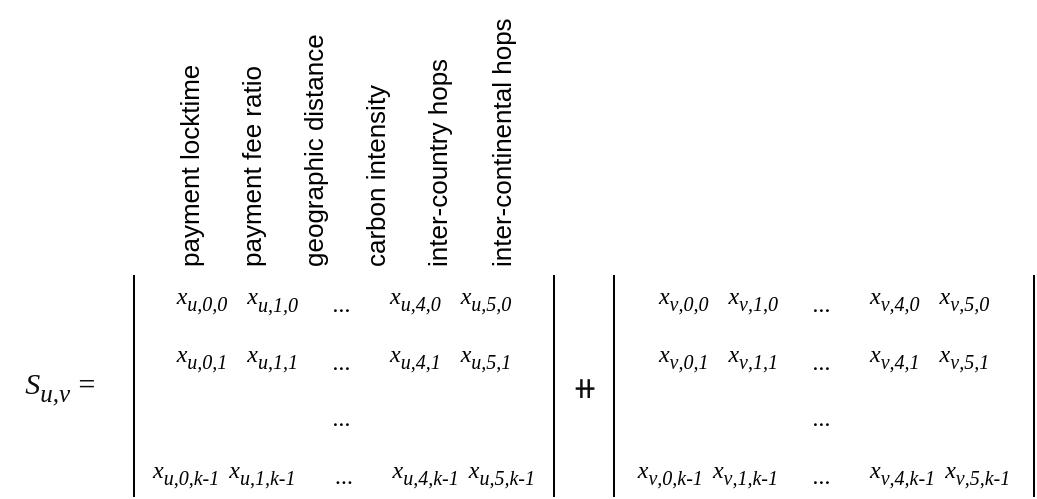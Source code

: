 <mxfile version="24.8.4">
  <diagram name="Page-1" id="JWSUd8eiwI_bRO1IDk6O">
    <mxGraphModel grid="1" page="1" gridSize="10" guides="1" tooltips="1" connect="1" arrows="1" fold="1" pageScale="1" pageWidth="827" pageHeight="1169" math="0" shadow="0">
      <root>
        <mxCell id="0" />
        <mxCell id="1" parent="0" />
        <mxCell id="LC9r17rcyAPtq-gb2Cuy-3" value="&lt;span style=&quot;font-size: 13px; background-color: initial;&quot;&gt;payment locktime&lt;/span&gt;&lt;div&gt;&lt;span style=&quot;font-size: 13px;&quot;&gt;&lt;br&gt;&lt;/span&gt;&lt;span style=&quot;font-size: 13px; background-color: initial;&quot;&gt;payment fee ratio&lt;/span&gt;&lt;br&gt;&lt;span style=&quot;font-size: 13px; background-color: initial;&quot;&gt;&lt;br&gt;&lt;/span&gt;&lt;/div&gt;&lt;div&gt;&lt;span style=&quot;font-size: 13px; background-color: initial;&quot;&gt;geographic distance&lt;/span&gt;&lt;br&gt;&lt;span style=&quot;font-size: 13px; background-color: initial;&quot;&gt;&lt;br&gt;&lt;/span&gt;&lt;/div&gt;&lt;div&gt;&lt;span style=&quot;font-size: 13px; background-color: initial;&quot;&gt;carbon intensity&lt;/span&gt;&lt;br&gt;&lt;span style=&quot;font-size: 13px; background-color: initial;&quot;&gt;&lt;br&gt;&lt;/span&gt;&lt;/div&gt;&lt;div&gt;&lt;span style=&quot;font-size: 13px; background-color: initial;&quot;&gt;inter-country hops&lt;/span&gt;&lt;br&gt;&lt;span style=&quot;font-size: 13px; background-color: initial;&quot;&gt;&lt;br&gt;&lt;/span&gt;&lt;/div&gt;&lt;div&gt;&lt;span style=&quot;font-size: 13px; background-color: initial;&quot;&gt;inter-continental hops&lt;/span&gt;&lt;/div&gt;" style="text;strokeColor=none;fillColor=none;html=1;whiteSpace=wrap;verticalAlign=middle;overflow=hidden;rotation=-90;" vertex="1" parent="1">
          <mxGeometry x="147.5" y="20" width="135" height="200" as="geometry" />
        </mxCell>
        <mxCell id="LC9r17rcyAPtq-gb2Cuy-7" value="&lt;font style=&quot;text-wrap-mode: nowrap;&quot;&gt;&lt;i&gt;&lt;span style=&quot;text-wrap-mode: wrap;&quot;&gt;x&lt;/span&gt;&lt;sub style=&quot;text-wrap-mode: wrap;&quot;&gt;u,0,0&amp;nbsp; &amp;nbsp;&amp;nbsp;&lt;/sub&gt;&lt;span style=&quot;text-wrap-mode: wrap;&quot;&gt;x&lt;/span&gt;&lt;sub style=&quot;text-wrap-mode: wrap;&quot;&gt;u,1,0&amp;nbsp; &amp;nbsp; &amp;nbsp; &amp;nbsp;&lt;span style=&quot;font-size: 12px;&quot;&gt;...&amp;nbsp; &amp;nbsp;&amp;nbsp;&lt;/span&gt;&lt;/sub&gt;&lt;sub style=&quot;text-wrap-mode: wrap;&quot;&gt;&amp;nbsp; &amp;nbsp;&lt;/sub&gt;&lt;span style=&quot;text-wrap-mode: wrap;&quot;&gt;x&lt;/span&gt;&lt;sub style=&quot;text-wrap-mode: wrap;&quot;&gt;u,4,0&amp;nbsp; &amp;nbsp;&amp;nbsp;&lt;/sub&gt;&lt;span style=&quot;text-wrap-mode: wrap;&quot;&gt;x&lt;/span&gt;&lt;sub style=&quot;text-wrap-mode: wrap;&quot;&gt;u,5,0&lt;/sub&gt;&lt;/i&gt;&lt;/font&gt;&lt;div style=&quot;font-size: 24px; text-wrap-mode: nowrap;&quot;&gt;&lt;font style=&quot;font-size: 12px;&quot;&gt;&lt;i&gt;&lt;span style=&quot;text-wrap-mode: wrap;&quot;&gt;x&lt;/span&gt;&lt;sub style=&quot;text-wrap-mode: wrap;&quot;&gt;u,0,1&amp;nbsp; &amp;nbsp;&amp;nbsp;&lt;/sub&gt;&lt;span style=&quot;text-wrap-mode: wrap;&quot;&gt;x&lt;/span&gt;&lt;sub style=&quot;text-wrap-mode: wrap;&quot;&gt;u,1,1&amp;nbsp;&lt;/sub&gt;&lt;/i&gt;&lt;i&gt;&lt;sub style=&quot;text-wrap-mode: wrap;&quot;&gt;&amp;nbsp; &amp;nbsp; &amp;nbsp;&amp;nbsp;&lt;span style=&quot;font-size: 12px;&quot;&gt;...&amp;nbsp; &amp;nbsp;&amp;nbsp;&lt;/span&gt;&lt;/sub&gt;&lt;sub style=&quot;text-wrap-mode: wrap;&quot;&gt;&amp;nbsp; &amp;nbsp;&lt;/sub&gt;&lt;/i&gt;&lt;i&gt;&lt;span style=&quot;text-wrap-mode: wrap;&quot;&gt;x&lt;/span&gt;&lt;sub style=&quot;text-wrap-mode: wrap;&quot;&gt;u,4,1&amp;nbsp; &amp;nbsp;&amp;nbsp;&lt;/sub&gt;&lt;span style=&quot;text-wrap-mode: wrap;&quot;&gt;x&lt;/span&gt;&lt;sub style=&quot;text-wrap-mode: wrap;&quot;&gt;u,5,1&lt;/sub&gt;&lt;/i&gt;&lt;/font&gt;&lt;/div&gt;&lt;div style=&quot;font-size: 24px; text-wrap-mode: nowrap;&quot;&gt;&lt;i style=&quot;font-size: 12px;&quot;&gt;&lt;sub style=&quot;text-wrap-mode: wrap;&quot;&gt;&amp;nbsp; &amp;nbsp; &amp;nbsp; &amp;nbsp;&lt;span style=&quot;font-size: 12px;&quot;&gt;...&amp;nbsp; &amp;nbsp;&amp;nbsp;&lt;/span&gt;&lt;/sub&gt;&lt;sub style=&quot;text-wrap-mode: wrap;&quot;&gt;&amp;nbsp; &amp;nbsp;&lt;/sub&gt;&lt;/i&gt;&lt;/div&gt;&lt;div style=&quot;font-size: 24px; text-wrap-mode: nowrap;&quot;&gt;&lt;font style=&quot;font-size: 12px;&quot;&gt;&lt;i&gt;&lt;span style=&quot;text-wrap-mode: wrap;&quot;&gt;x&lt;/span&gt;&lt;sub style=&quot;text-wrap-mode: wrap;&quot;&gt;u,0,k-1&amp;nbsp;&amp;nbsp;&lt;/sub&gt;&lt;span style=&quot;text-wrap-mode: wrap;&quot;&gt;x&lt;/span&gt;&lt;sub style=&quot;text-wrap-mode: wrap;&quot;&gt;u,1,k-1&amp;nbsp;&lt;/sub&gt;&lt;/i&gt;&lt;i&gt;&lt;sub style=&quot;text-wrap-mode: wrap;&quot;&gt;&amp;nbsp; &amp;nbsp; &amp;nbsp; &amp;nbsp;&lt;span style=&quot;font-size: 12px;&quot;&gt;...&amp;nbsp; &amp;nbsp;&amp;nbsp;&lt;/span&gt;&lt;/sub&gt;&lt;sub style=&quot;text-wrap-mode: wrap;&quot;&gt;&amp;nbsp; &amp;nbsp;&lt;/sub&gt;&lt;/i&gt;&lt;i&gt;&lt;span style=&quot;text-wrap-mode: wrap;&quot;&gt;x&lt;/span&gt;&lt;sub style=&quot;text-wrap-mode: wrap;&quot;&gt;u,4,k-1&amp;nbsp;&amp;nbsp;&lt;/sub&gt;&lt;span style=&quot;text-wrap-mode: wrap;&quot;&gt;x&lt;/span&gt;&lt;sub style=&quot;text-wrap-mode: wrap;&quot;&gt;u,5,k-1&lt;/sub&gt;&lt;/i&gt;&lt;/font&gt;&lt;/div&gt;" style="shape=partialRectangle;whiteSpace=wrap;html=1;bottom=0;top=0;fillColor=none;fontFamily=Times New Roman;" vertex="1" parent="1">
          <mxGeometry x="110" y="190" width="210" height="110" as="geometry" />
        </mxCell>
        <mxCell id="LC9r17rcyAPtq-gb2Cuy-8" value="&lt;span style=&quot;color: rgb(12, 13, 14); font-family: Georgia, Cambria, &amp;quot;Times New Roman&amp;quot;, Times, serif; font-size: 15px; text-align: left; text-wrap-mode: wrap; background-color: rgb(255, 255, 255);&quot;&gt;⧺&lt;/span&gt;" style="text;html=1;align=center;verticalAlign=middle;resizable=0;points=[];autosize=1;strokeColor=none;fillColor=none;" vertex="1" parent="1">
          <mxGeometry x="320" y="230" width="30" height="30" as="geometry" />
        </mxCell>
        <mxCell id="LC9r17rcyAPtq-gb2Cuy-9" value="&lt;font style=&quot;text-wrap-mode: nowrap;&quot;&gt;&lt;i&gt;&lt;span style=&quot;text-wrap-mode: wrap;&quot;&gt;x&lt;/span&gt;&lt;/i&gt;&lt;i style=&quot;color: rgb(12, 13, 14); font-family: Georgia, Cambria, &amp;quot;Times New Roman&amp;quot;, Times, serif; text-align: left; text-wrap-mode: wrap;&quot;&gt;&lt;sub style=&quot;&quot;&gt;&lt;font style=&quot;font-size: 10px;&quot;&gt;v&lt;/font&gt;&lt;/sub&gt;&lt;/i&gt;&lt;i&gt;&lt;sub style=&quot;text-wrap-mode: wrap;&quot;&gt;,0,0&amp;nbsp; &amp;nbsp;&amp;nbsp;&lt;/sub&gt;&lt;span style=&quot;text-wrap-mode: wrap;&quot;&gt;x&lt;/span&gt;&lt;/i&gt;&lt;i style=&quot;text-wrap-mode: wrap; color: rgb(12, 13, 14); font-family: Georgia, Cambria, &amp;quot;Times New Roman&amp;quot;, Times, serif; text-align: left;&quot;&gt;&lt;sub&gt;v&lt;/sub&gt;&lt;/i&gt;&lt;i&gt;&lt;sub style=&quot;text-wrap-mode: wrap;&quot;&gt;,1,0&lt;/sub&gt;&lt;/i&gt;&lt;i&gt;&lt;sub style=&quot;text-wrap-mode: wrap;&quot;&gt;&amp;nbsp; &amp;nbsp; &amp;nbsp; &amp;nbsp;&lt;span style=&quot;font-size: 12px;&quot;&gt;...&amp;nbsp; &amp;nbsp;&amp;nbsp;&lt;/span&gt;&lt;/sub&gt;&lt;sub style=&quot;text-wrap-mode: wrap;&quot;&gt;&amp;nbsp; &amp;nbsp;&lt;/sub&gt;&lt;/i&gt;&lt;i&gt;&lt;span style=&quot;text-wrap-mode: wrap;&quot;&gt;x&lt;/span&gt;&lt;/i&gt;&lt;i style=&quot;text-wrap-mode: wrap; color: rgb(12, 13, 14); font-family: Georgia, Cambria, &amp;quot;Times New Roman&amp;quot;, Times, serif; text-align: left;&quot;&gt;&lt;sub&gt;v&lt;/sub&gt;&lt;/i&gt;&lt;i&gt;&lt;sub style=&quot;text-wrap-mode: wrap;&quot;&gt;,4,0&amp;nbsp; &amp;nbsp;&amp;nbsp;&lt;/sub&gt;&lt;span style=&quot;text-wrap-mode: wrap;&quot;&gt;x&lt;/span&gt;&lt;/i&gt;&lt;i style=&quot;text-wrap-mode: wrap; color: rgb(12, 13, 14); font-family: Georgia, Cambria, &amp;quot;Times New Roman&amp;quot;, Times, serif; text-align: left;&quot;&gt;&lt;sub&gt;v&lt;/sub&gt;&lt;/i&gt;&lt;i&gt;&lt;sub style=&quot;text-wrap-mode: wrap;&quot;&gt;,5,0&lt;/sub&gt;&lt;/i&gt;&lt;/font&gt;&lt;div style=&quot;font-size: 24px; text-wrap-mode: nowrap;&quot;&gt;&lt;font style=&quot;font-size: 12px;&quot;&gt;&lt;i&gt;&lt;span style=&quot;text-wrap-mode: wrap;&quot;&gt;x&lt;/span&gt;&lt;/i&gt;&lt;/font&gt;&lt;i style=&quot;background-color: initial; font-size: 12px; text-wrap-mode: wrap; color: rgb(12, 13, 14); font-family: Georgia, Cambria, &amp;quot;Times New Roman&amp;quot;, Times, serif; text-align: left;&quot;&gt;&lt;sub&gt;v&lt;/sub&gt;&lt;/i&gt;&lt;font style=&quot;background-color: initial; font-size: 12px;&quot;&gt;&lt;i&gt;&lt;sub style=&quot;text-wrap-mode: wrap;&quot;&gt;,0,1&amp;nbsp; &amp;nbsp;&amp;nbsp;&lt;/sub&gt;&lt;span style=&quot;text-wrap-mode: wrap;&quot;&gt;x&lt;/span&gt;&lt;/i&gt;&lt;/font&gt;&lt;i style=&quot;background-color: initial; text-wrap-mode: wrap; font-size: 12px; color: rgb(12, 13, 14); font-family: Georgia, Cambria, &amp;quot;Times New Roman&amp;quot;, Times, serif; text-align: left;&quot;&gt;&lt;sub&gt;v&lt;/sub&gt;&lt;/i&gt;&lt;i style=&quot;background-color: initial; font-size: 12px;&quot;&gt;&lt;sub style=&quot;text-wrap-mode: wrap;&quot;&gt;,1,1&lt;/sub&gt;&lt;/i&gt;&lt;i style=&quot;background-color: initial; font-size: 12px;&quot;&gt;&lt;sub style=&quot;text-wrap-mode: wrap;&quot;&gt;&amp;nbsp; &amp;nbsp; &amp;nbsp; &amp;nbsp;&lt;span style=&quot;font-size: 12px;&quot;&gt;...&amp;nbsp; &amp;nbsp;&amp;nbsp;&lt;/span&gt;&lt;/sub&gt;&lt;sub style=&quot;text-wrap-mode: wrap;&quot;&gt;&amp;nbsp; &amp;nbsp;&lt;/sub&gt;&lt;/i&gt;&lt;i style=&quot;background-color: initial; font-size: 12px;&quot;&gt;&lt;span style=&quot;text-wrap-mode: wrap;&quot;&gt;x&lt;/span&gt;&lt;/i&gt;&lt;i style=&quot;background-color: initial; font-size: 12px; text-wrap-mode: wrap; color: rgb(12, 13, 14); font-family: Georgia, Cambria, &amp;quot;Times New Roman&amp;quot;, Times, serif; text-align: left;&quot;&gt;&lt;sub&gt;v&lt;/sub&gt;&lt;/i&gt;&lt;i style=&quot;background-color: initial; font-size: 12px;&quot;&gt;&lt;sub style=&quot;text-wrap-mode: wrap;&quot;&gt;,4,1&amp;nbsp; &amp;nbsp;&amp;nbsp;&lt;/sub&gt;&lt;span style=&quot;text-wrap-mode: wrap;&quot;&gt;x&lt;/span&gt;&lt;/i&gt;&lt;i style=&quot;background-color: initial; font-size: 12px; text-wrap-mode: wrap; color: rgb(12, 13, 14); font-family: Georgia, Cambria, &amp;quot;Times New Roman&amp;quot;, Times, serif; text-align: left;&quot;&gt;&lt;sub&gt;v&lt;/sub&gt;&lt;/i&gt;&lt;i style=&quot;background-color: initial; font-size: 12px;&quot;&gt;&lt;sub style=&quot;text-wrap-mode: wrap;&quot;&gt;,5,1&lt;/sub&gt;&lt;/i&gt;&lt;/div&gt;&lt;div style=&quot;font-size: 24px; text-wrap-mode: nowrap;&quot;&gt;&lt;i style=&quot;font-size: 12px;&quot;&gt;&lt;sub style=&quot;text-wrap-mode: wrap;&quot;&gt;&amp;nbsp; &amp;nbsp; &amp;nbsp; &amp;nbsp;&lt;span style=&quot;font-size: 12px;&quot;&gt;...&amp;nbsp; &amp;nbsp;&amp;nbsp;&lt;/span&gt;&lt;/sub&gt;&lt;sub style=&quot;text-wrap-mode: wrap;&quot;&gt;&amp;nbsp; &amp;nbsp;&lt;/sub&gt;&lt;/i&gt;&lt;/div&gt;&lt;div style=&quot;font-size: 24px; text-wrap-mode: nowrap;&quot;&gt;&lt;font style=&quot;font-size: 12px;&quot;&gt;&lt;i&gt;&lt;span style=&quot;text-wrap-mode: wrap;&quot;&gt;x&lt;/span&gt;&lt;/i&gt;&lt;/font&gt;&lt;i style=&quot;background-color: initial; font-size: 12px; text-wrap-mode: wrap; color: rgb(12, 13, 14); font-family: Georgia, Cambria, &amp;quot;Times New Roman&amp;quot;, Times, serif; text-align: left;&quot;&gt;&lt;sub&gt;v&lt;/sub&gt;&lt;/i&gt;&lt;font style=&quot;background-color: initial; font-size: 12px;&quot;&gt;&lt;i&gt;&lt;sub style=&quot;text-wrap-mode: wrap;&quot;&gt;,0,k-1&amp;nbsp;&amp;nbsp;&lt;/sub&gt;&lt;span style=&quot;text-wrap-mode: wrap;&quot;&gt;x&lt;/span&gt;&lt;/i&gt;&lt;/font&gt;&lt;i style=&quot;background-color: initial; text-wrap-mode: wrap; font-size: 12px; color: rgb(12, 13, 14); font-family: Georgia, Cambria, &amp;quot;Times New Roman&amp;quot;, Times, serif; text-align: left;&quot;&gt;&lt;sub&gt;v&lt;/sub&gt;&lt;/i&gt;&lt;font style=&quot;background-color: initial; font-size: 12px;&quot;&gt;&lt;i&gt;&lt;sub style=&quot;text-wrap-mode: wrap;&quot;&gt;,1,k-1&lt;/sub&gt;&lt;/i&gt;&lt;i&gt;&lt;sub style=&quot;text-wrap-mode: wrap;&quot;&gt;&amp;nbsp; &amp;nbsp; &amp;nbsp; &amp;nbsp;&lt;span style=&quot;font-size: 12px;&quot;&gt;...&amp;nbsp; &amp;nbsp;&amp;nbsp;&lt;/span&gt;&lt;/sub&gt;&lt;sub style=&quot;text-wrap-mode: wrap;&quot;&gt;&amp;nbsp; &amp;nbsp;&lt;/sub&gt;&lt;/i&gt;&lt;i&gt;&lt;span style=&quot;text-wrap-mode: wrap;&quot;&gt;x&lt;/span&gt;&lt;/i&gt;&lt;/font&gt;&lt;i style=&quot;background-color: initial; text-wrap-mode: wrap; font-size: 12px; color: rgb(12, 13, 14); font-family: Georgia, Cambria, &amp;quot;Times New Roman&amp;quot;, Times, serif; text-align: left;&quot;&gt;&lt;sub&gt;v&lt;/sub&gt;&lt;/i&gt;&lt;font style=&quot;background-color: initial; font-size: 12px;&quot;&gt;&lt;i&gt;&lt;sub style=&quot;text-wrap-mode: wrap;&quot;&gt;,4,k-1&amp;nbsp;&amp;nbsp;&lt;/sub&gt;&lt;span style=&quot;text-wrap-mode: wrap;&quot;&gt;x&lt;/span&gt;&lt;/i&gt;&lt;/font&gt;&lt;i style=&quot;background-color: initial; text-wrap-mode: wrap; font-size: 12px; color: rgb(12, 13, 14); font-family: Georgia, Cambria, &amp;quot;Times New Roman&amp;quot;, Times, serif; text-align: left;&quot;&gt;&lt;sub&gt;v&lt;/sub&gt;&lt;/i&gt;&lt;i style=&quot;background-color: initial; font-size: 12px;&quot;&gt;&lt;sub style=&quot;text-wrap-mode: wrap;&quot;&gt;,5,k-1&lt;/sub&gt;&lt;/i&gt;&lt;/div&gt;" style="shape=partialRectangle;whiteSpace=wrap;html=1;bottom=0;top=0;fillColor=none;fontFamily=Times New Roman;" vertex="1" parent="1">
          <mxGeometry x="350" y="190" width="210" height="110" as="geometry" />
        </mxCell>
        <mxCell id="LC9r17rcyAPtq-gb2Cuy-10" value="&lt;span style=&quot;color: rgb(12, 13, 14); font-family: Georgia, Cambria, &amp;quot;Times New Roman&amp;quot;, Times, serif; font-size: 15px; text-align: left; text-wrap-mode: wrap; background-color: rgb(255, 255, 255);&quot;&gt;&lt;i&gt;S&lt;sub&gt;u,v&amp;nbsp;&lt;/sub&gt;=&lt;/i&gt;&lt;/span&gt;" style="text;html=1;align=center;verticalAlign=middle;resizable=0;points=[];autosize=1;strokeColor=none;fillColor=none;" vertex="1" parent="1">
          <mxGeometry x="43" y="230" width="60" height="30" as="geometry" />
        </mxCell>
      </root>
    </mxGraphModel>
  </diagram>
</mxfile>
